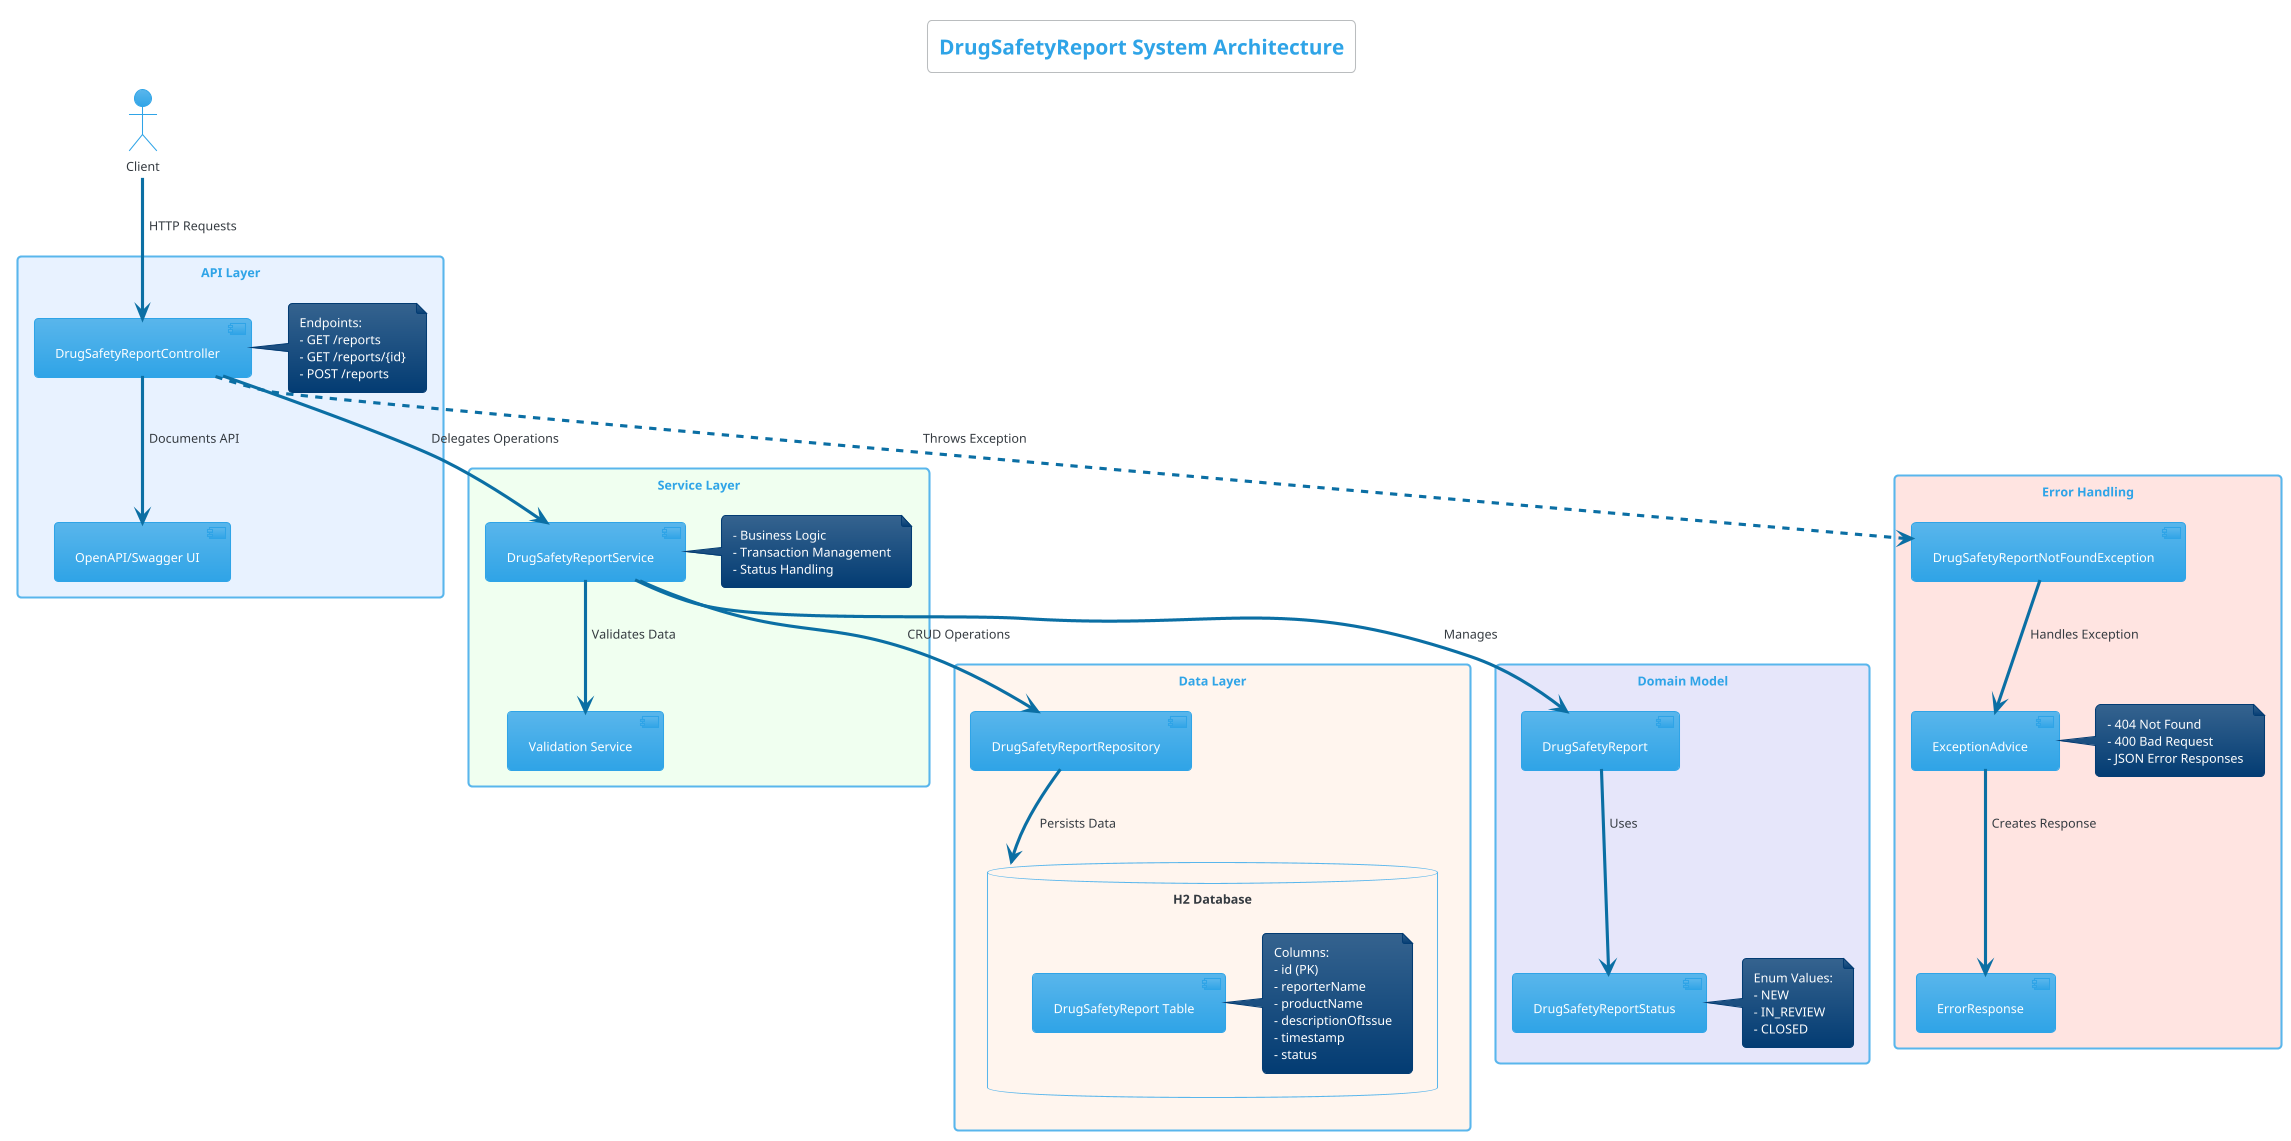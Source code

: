 @startuml DrugSafetyReport Architecture

!theme cerulean
skinparam componentStyle uml2
skinparam packageStyle rectangle
skinparam backgroundColor white
skinparam ArrowColor #0B6FA4

title DrugSafetyReport System Architecture

package "API Layer" #E8F2FF {
    [DrugSafetyReportController] as controller
    note right of controller
        Endpoints:
        - GET /reports
        - GET /reports/{id}
        - POST /reports
    end note
    
    [OpenAPI/Swagger UI] as swagger
}

package "Service Layer" #F0FFF0 {
    [DrugSafetyReportService] as service
    note right of service
        - Business Logic
        - Transaction Management
        - Status Handling
    end note
    
    [Validation Service] as validation
}

package "Data Layer" #FFF5EE {
    [DrugSafetyReportRepository] as repository
    database "H2 Database" as db {
        [DrugSafetyReport Table] as table
        note right of table
            Columns:
            - id (PK)
            - reporterName
            - productName
            - descriptionOfIssue
            - timestamp
            - status
        end note
    }
}

package "Error Handling" #FFE4E1 {
    [DrugSafetyReportNotFoundException] as notfound
    [ErrorResponse] as error
    [ExceptionAdvice] as advice
    note right of advice
        - 404 Not Found
        - 400 Bad Request
        - JSON Error Responses
    end note
}

package "Domain Model" #E6E6FA {
    [DrugSafetyReport] as model
    [DrugSafetyReportStatus] as status
    note right of status
        Enum Values:
        - NEW
        - IN_REVIEW
        - CLOSED
    end note
}

actor "Client" as client

client --> controller : HTTP Requests
controller --> swagger : Documents API
controller --> service : Delegates Operations
service --> validation : Validates Data
service --> repository : CRUD Operations
repository --> db : Persists Data
controller ..> notfound : Throws Exception
notfound --> advice : Handles Exception
advice --> error : Creates Response
model --> status : Uses
service --> model : Manages

@enduml
